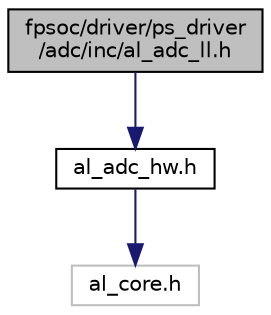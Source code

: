 digraph "fpsoc/driver/ps_driver/adc/inc/al_adc_ll.h"
{
  edge [fontname="Helvetica",fontsize="10",labelfontname="Helvetica",labelfontsize="10"];
  node [fontname="Helvetica",fontsize="10",shape=record];
  Node0 [label="fpsoc/driver/ps_driver\l/adc/inc/al_adc_ll.h",height=0.2,width=0.4,color="black", fillcolor="grey75", style="filled", fontcolor="black"];
  Node0 -> Node1 [color="midnightblue",fontsize="10",style="solid",fontname="Helvetica"];
  Node1 [label="al_adc_hw.h",height=0.2,width=0.4,color="black", fillcolor="white", style="filled",URL="$al__adc__hw_8h.html"];
  Node1 -> Node2 [color="midnightblue",fontsize="10",style="solid",fontname="Helvetica"];
  Node2 [label="al_core.h",height=0.2,width=0.4,color="grey75", fillcolor="white", style="filled"];
}
